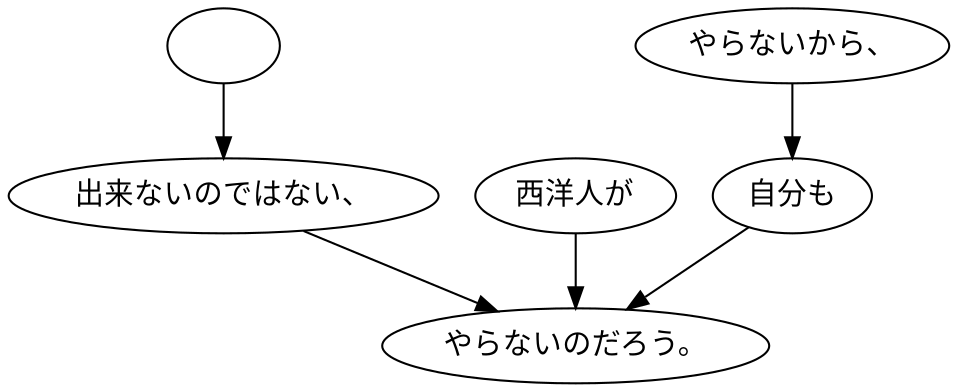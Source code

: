 digraph graph4292 {
	node0 [label="　"];
	node1 [label="出来ないのではない、"];
	node2 [label="西洋人が"];
	node3 [label="やらないから、"];
	node4 [label="自分も"];
	node5 [label="やらないのだろう。"];
	node0 -> node1;
	node1 -> node5;
	node2 -> node5;
	node3 -> node4;
	node4 -> node5;
}
